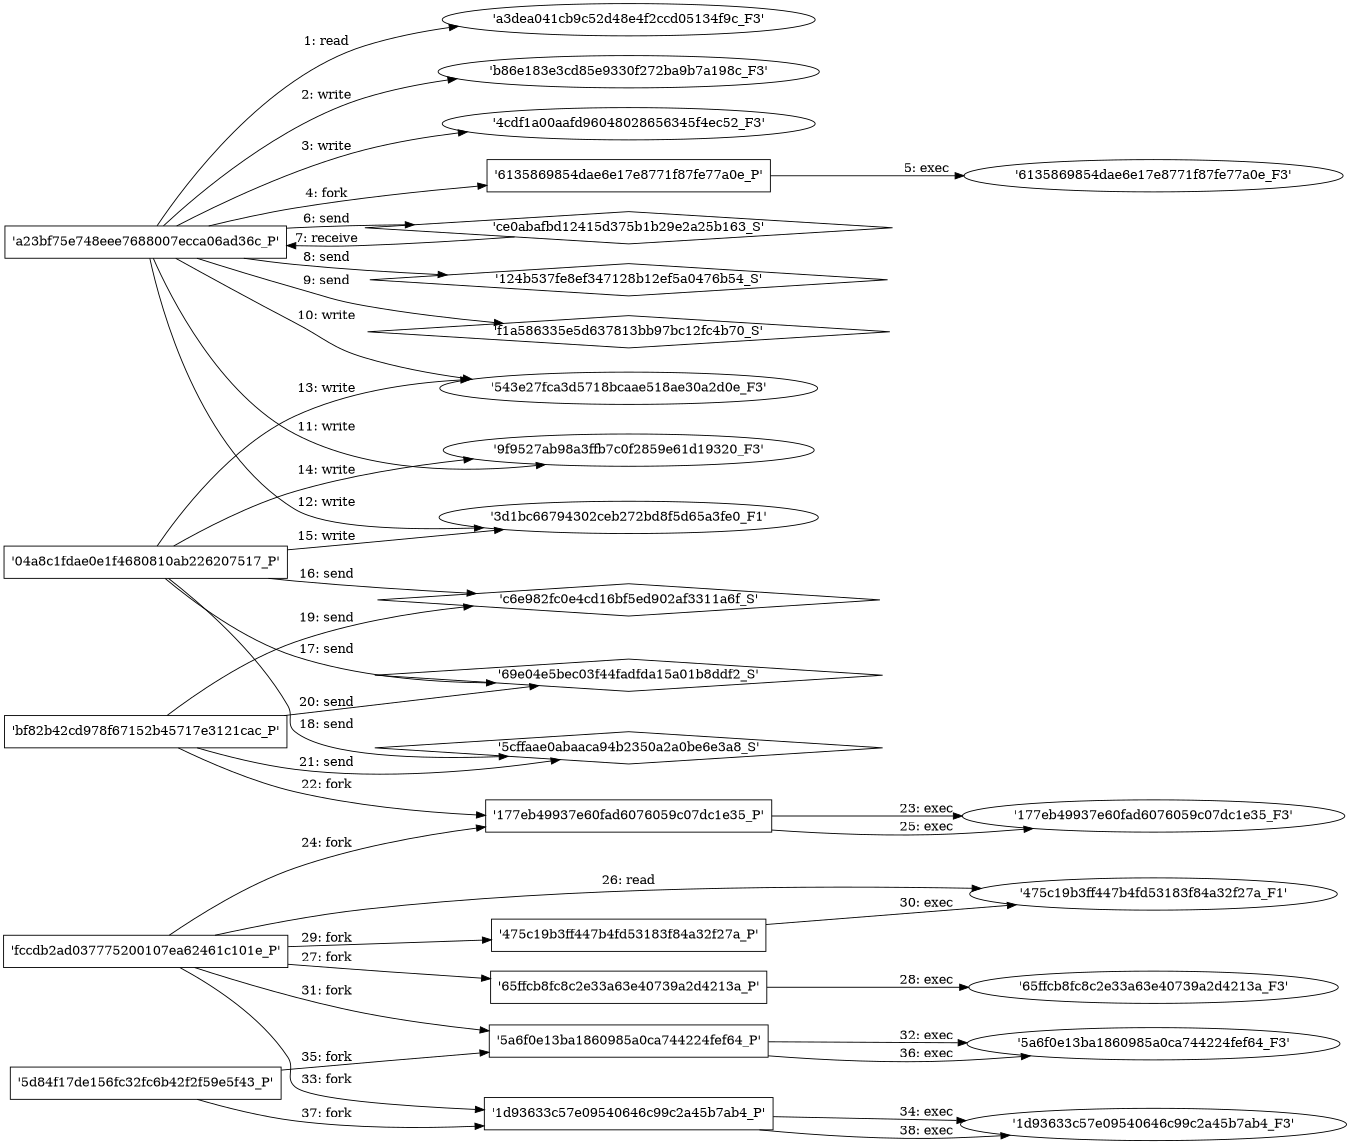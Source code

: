 digraph "D:\Learning\Paper\apt\基于CTI的攻击预警\Dataset\攻击图\ASGfromALLCTI\Latest U.S. Indictments Target Iranian Espionage Actors.dot" {
rankdir="LR"
size="9"
fixedsize="false"
splines="true"
nodesep=0.3
ranksep=0
fontsize=10
overlap="scalexy"
engine= "neato"
	"'a3dea041cb9c52d48e4f2ccd05134f9c_F3'" [node_type=file shape=ellipse]
	"'a23bf75e748eee7688007ecca06ad36c_P'" [node_type=Process shape=box]
	"'a23bf75e748eee7688007ecca06ad36c_P'" -> "'a3dea041cb9c52d48e4f2ccd05134f9c_F3'" [label="1: read"]
	"'b86e183e3cd85e9330f272ba9b7a198c_F3'" [node_type=file shape=ellipse]
	"'a23bf75e748eee7688007ecca06ad36c_P'" [node_type=Process shape=box]
	"'a23bf75e748eee7688007ecca06ad36c_P'" -> "'b86e183e3cd85e9330f272ba9b7a198c_F3'" [label="2: write"]
	"'4cdf1a00aafd96048028656345f4ec52_F3'" [node_type=file shape=ellipse]
	"'a23bf75e748eee7688007ecca06ad36c_P'" [node_type=Process shape=box]
	"'a23bf75e748eee7688007ecca06ad36c_P'" -> "'4cdf1a00aafd96048028656345f4ec52_F3'" [label="3: write"]
	"'a23bf75e748eee7688007ecca06ad36c_P'" [node_type=Process shape=box]
	"'6135869854dae6e17e8771f87fe77a0e_P'" [node_type=Process shape=box]
	"'a23bf75e748eee7688007ecca06ad36c_P'" -> "'6135869854dae6e17e8771f87fe77a0e_P'" [label="4: fork"]
	"'6135869854dae6e17e8771f87fe77a0e_P'" [node_type=Process shape=box]
	"'6135869854dae6e17e8771f87fe77a0e_F3'" [node_type=File shape=ellipse]
	"'6135869854dae6e17e8771f87fe77a0e_P'" -> "'6135869854dae6e17e8771f87fe77a0e_F3'" [label="5: exec"]
	"'ce0abafbd12415d375b1b29e2a25b163_S'" [node_type=Socket shape=diamond]
	"'a23bf75e748eee7688007ecca06ad36c_P'" [node_type=Process shape=box]
	"'a23bf75e748eee7688007ecca06ad36c_P'" -> "'ce0abafbd12415d375b1b29e2a25b163_S'" [label="6: send"]
	"'ce0abafbd12415d375b1b29e2a25b163_S'" -> "'a23bf75e748eee7688007ecca06ad36c_P'" [label="7: receive"]
	"'124b537fe8ef347128b12ef5a0476b54_S'" [node_type=Socket shape=diamond]
	"'a23bf75e748eee7688007ecca06ad36c_P'" [node_type=Process shape=box]
	"'a23bf75e748eee7688007ecca06ad36c_P'" -> "'124b537fe8ef347128b12ef5a0476b54_S'" [label="8: send"]
	"'f1a586335e5d637813bb97bc12fc4b70_S'" [node_type=Socket shape=diamond]
	"'a23bf75e748eee7688007ecca06ad36c_P'" [node_type=Process shape=box]
	"'a23bf75e748eee7688007ecca06ad36c_P'" -> "'f1a586335e5d637813bb97bc12fc4b70_S'" [label="9: send"]
	"'543e27fca3d5718bcaae518ae30a2d0e_F3'" [node_type=file shape=ellipse]
	"'a23bf75e748eee7688007ecca06ad36c_P'" [node_type=Process shape=box]
	"'a23bf75e748eee7688007ecca06ad36c_P'" -> "'543e27fca3d5718bcaae518ae30a2d0e_F3'" [label="10: write"]
	"'9f9527ab98a3ffb7c0f2859e61d19320_F3'" [node_type=file shape=ellipse]
	"'a23bf75e748eee7688007ecca06ad36c_P'" [node_type=Process shape=box]
	"'a23bf75e748eee7688007ecca06ad36c_P'" -> "'9f9527ab98a3ffb7c0f2859e61d19320_F3'" [label="11: write"]
	"'3d1bc66794302ceb272bd8f5d65a3fe0_F1'" [node_type=file shape=ellipse]
	"'a23bf75e748eee7688007ecca06ad36c_P'" [node_type=Process shape=box]
	"'a23bf75e748eee7688007ecca06ad36c_P'" -> "'3d1bc66794302ceb272bd8f5d65a3fe0_F1'" [label="12: write"]
	"'543e27fca3d5718bcaae518ae30a2d0e_F3'" [node_type=file shape=ellipse]
	"'04a8c1fdae0e1f4680810ab226207517_P'" [node_type=Process shape=box]
	"'04a8c1fdae0e1f4680810ab226207517_P'" -> "'543e27fca3d5718bcaae518ae30a2d0e_F3'" [label="13: write"]
	"'9f9527ab98a3ffb7c0f2859e61d19320_F3'" [node_type=file shape=ellipse]
	"'04a8c1fdae0e1f4680810ab226207517_P'" [node_type=Process shape=box]
	"'04a8c1fdae0e1f4680810ab226207517_P'" -> "'9f9527ab98a3ffb7c0f2859e61d19320_F3'" [label="14: write"]
	"'3d1bc66794302ceb272bd8f5d65a3fe0_F1'" [node_type=file shape=ellipse]
	"'04a8c1fdae0e1f4680810ab226207517_P'" [node_type=Process shape=box]
	"'04a8c1fdae0e1f4680810ab226207517_P'" -> "'3d1bc66794302ceb272bd8f5d65a3fe0_F1'" [label="15: write"]
	"'c6e982fc0e4cd16bf5ed902af3311a6f_S'" [node_type=Socket shape=diamond]
	"'04a8c1fdae0e1f4680810ab226207517_P'" [node_type=Process shape=box]
	"'04a8c1fdae0e1f4680810ab226207517_P'" -> "'c6e982fc0e4cd16bf5ed902af3311a6f_S'" [label="16: send"]
	"'69e04e5bec03f44fadfda15a01b8ddf2_S'" [node_type=Socket shape=diamond]
	"'04a8c1fdae0e1f4680810ab226207517_P'" [node_type=Process shape=box]
	"'04a8c1fdae0e1f4680810ab226207517_P'" -> "'69e04e5bec03f44fadfda15a01b8ddf2_S'" [label="17: send"]
	"'5cffaae0abaaca94b2350a2a0be6e3a8_S'" [node_type=Socket shape=diamond]
	"'04a8c1fdae0e1f4680810ab226207517_P'" [node_type=Process shape=box]
	"'04a8c1fdae0e1f4680810ab226207517_P'" -> "'5cffaae0abaaca94b2350a2a0be6e3a8_S'" [label="18: send"]
	"'c6e982fc0e4cd16bf5ed902af3311a6f_S'" [node_type=Socket shape=diamond]
	"'bf82b42cd978f67152b45717e3121cac_P'" [node_type=Process shape=box]
	"'bf82b42cd978f67152b45717e3121cac_P'" -> "'c6e982fc0e4cd16bf5ed902af3311a6f_S'" [label="19: send"]
	"'69e04e5bec03f44fadfda15a01b8ddf2_S'" [node_type=Socket shape=diamond]
	"'bf82b42cd978f67152b45717e3121cac_P'" [node_type=Process shape=box]
	"'bf82b42cd978f67152b45717e3121cac_P'" -> "'69e04e5bec03f44fadfda15a01b8ddf2_S'" [label="20: send"]
	"'5cffaae0abaaca94b2350a2a0be6e3a8_S'" [node_type=Socket shape=diamond]
	"'bf82b42cd978f67152b45717e3121cac_P'" [node_type=Process shape=box]
	"'bf82b42cd978f67152b45717e3121cac_P'" -> "'5cffaae0abaaca94b2350a2a0be6e3a8_S'" [label="21: send"]
	"'bf82b42cd978f67152b45717e3121cac_P'" [node_type=Process shape=box]
	"'177eb49937e60fad6076059c07dc1e35_P'" [node_type=Process shape=box]
	"'bf82b42cd978f67152b45717e3121cac_P'" -> "'177eb49937e60fad6076059c07dc1e35_P'" [label="22: fork"]
	"'177eb49937e60fad6076059c07dc1e35_P'" [node_type=Process shape=box]
	"'177eb49937e60fad6076059c07dc1e35_F3'" [node_type=File shape=ellipse]
	"'177eb49937e60fad6076059c07dc1e35_P'" -> "'177eb49937e60fad6076059c07dc1e35_F3'" [label="23: exec"]
	"'fccdb2ad037775200107ea62461c101e_P'" [node_type=Process shape=box]
	"'177eb49937e60fad6076059c07dc1e35_P'" [node_type=Process shape=box]
	"'fccdb2ad037775200107ea62461c101e_P'" -> "'177eb49937e60fad6076059c07dc1e35_P'" [label="24: fork"]
	"'177eb49937e60fad6076059c07dc1e35_P'" [node_type=Process shape=box]
	"'177eb49937e60fad6076059c07dc1e35_F3'" [node_type=File shape=ellipse]
	"'177eb49937e60fad6076059c07dc1e35_P'" -> "'177eb49937e60fad6076059c07dc1e35_F3'" [label="25: exec"]
	"'475c19b3ff447b4fd53183f84a32f27a_F1'" [node_type=file shape=ellipse]
	"'fccdb2ad037775200107ea62461c101e_P'" [node_type=Process shape=box]
	"'fccdb2ad037775200107ea62461c101e_P'" -> "'475c19b3ff447b4fd53183f84a32f27a_F1'" [label="26: read"]
	"'fccdb2ad037775200107ea62461c101e_P'" [node_type=Process shape=box]
	"'65ffcb8fc8c2e33a63e40739a2d4213a_P'" [node_type=Process shape=box]
	"'fccdb2ad037775200107ea62461c101e_P'" -> "'65ffcb8fc8c2e33a63e40739a2d4213a_P'" [label="27: fork"]
	"'65ffcb8fc8c2e33a63e40739a2d4213a_P'" [node_type=Process shape=box]
	"'65ffcb8fc8c2e33a63e40739a2d4213a_F3'" [node_type=File shape=ellipse]
	"'65ffcb8fc8c2e33a63e40739a2d4213a_P'" -> "'65ffcb8fc8c2e33a63e40739a2d4213a_F3'" [label="28: exec"]
	"'fccdb2ad037775200107ea62461c101e_P'" [node_type=Process shape=box]
	"'475c19b3ff447b4fd53183f84a32f27a_P'" [node_type=Process shape=box]
	"'fccdb2ad037775200107ea62461c101e_P'" -> "'475c19b3ff447b4fd53183f84a32f27a_P'" [label="29: fork"]
	"'475c19b3ff447b4fd53183f84a32f27a_P'" [node_type=Process shape=box]
	"'475c19b3ff447b4fd53183f84a32f27a_F1'" [node_type=File shape=ellipse]
	"'475c19b3ff447b4fd53183f84a32f27a_P'" -> "'475c19b3ff447b4fd53183f84a32f27a_F1'" [label="30: exec"]
	"'fccdb2ad037775200107ea62461c101e_P'" [node_type=Process shape=box]
	"'5a6f0e13ba1860985a0ca744224fef64_P'" [node_type=Process shape=box]
	"'fccdb2ad037775200107ea62461c101e_P'" -> "'5a6f0e13ba1860985a0ca744224fef64_P'" [label="31: fork"]
	"'5a6f0e13ba1860985a0ca744224fef64_P'" [node_type=Process shape=box]
	"'5a6f0e13ba1860985a0ca744224fef64_F3'" [node_type=File shape=ellipse]
	"'5a6f0e13ba1860985a0ca744224fef64_P'" -> "'5a6f0e13ba1860985a0ca744224fef64_F3'" [label="32: exec"]
	"'fccdb2ad037775200107ea62461c101e_P'" [node_type=Process shape=box]
	"'1d93633c57e09540646c99c2a45b7ab4_P'" [node_type=Process shape=box]
	"'fccdb2ad037775200107ea62461c101e_P'" -> "'1d93633c57e09540646c99c2a45b7ab4_P'" [label="33: fork"]
	"'1d93633c57e09540646c99c2a45b7ab4_P'" [node_type=Process shape=box]
	"'1d93633c57e09540646c99c2a45b7ab4_F3'" [node_type=File shape=ellipse]
	"'1d93633c57e09540646c99c2a45b7ab4_P'" -> "'1d93633c57e09540646c99c2a45b7ab4_F3'" [label="34: exec"]
	"'5d84f17de156fc32fc6b42f2f59e5f43_P'" [node_type=Process shape=box]
	"'5a6f0e13ba1860985a0ca744224fef64_P'" [node_type=Process shape=box]
	"'5d84f17de156fc32fc6b42f2f59e5f43_P'" -> "'5a6f0e13ba1860985a0ca744224fef64_P'" [label="35: fork"]
	"'5a6f0e13ba1860985a0ca744224fef64_P'" [node_type=Process shape=box]
	"'5a6f0e13ba1860985a0ca744224fef64_F3'" [node_type=File shape=ellipse]
	"'5a6f0e13ba1860985a0ca744224fef64_P'" -> "'5a6f0e13ba1860985a0ca744224fef64_F3'" [label="36: exec"]
	"'5d84f17de156fc32fc6b42f2f59e5f43_P'" [node_type=Process shape=box]
	"'1d93633c57e09540646c99c2a45b7ab4_P'" [node_type=Process shape=box]
	"'5d84f17de156fc32fc6b42f2f59e5f43_P'" -> "'1d93633c57e09540646c99c2a45b7ab4_P'" [label="37: fork"]
	"'1d93633c57e09540646c99c2a45b7ab4_P'" [node_type=Process shape=box]
	"'1d93633c57e09540646c99c2a45b7ab4_F3'" [node_type=File shape=ellipse]
	"'1d93633c57e09540646c99c2a45b7ab4_P'" -> "'1d93633c57e09540646c99c2a45b7ab4_F3'" [label="38: exec"]
}
